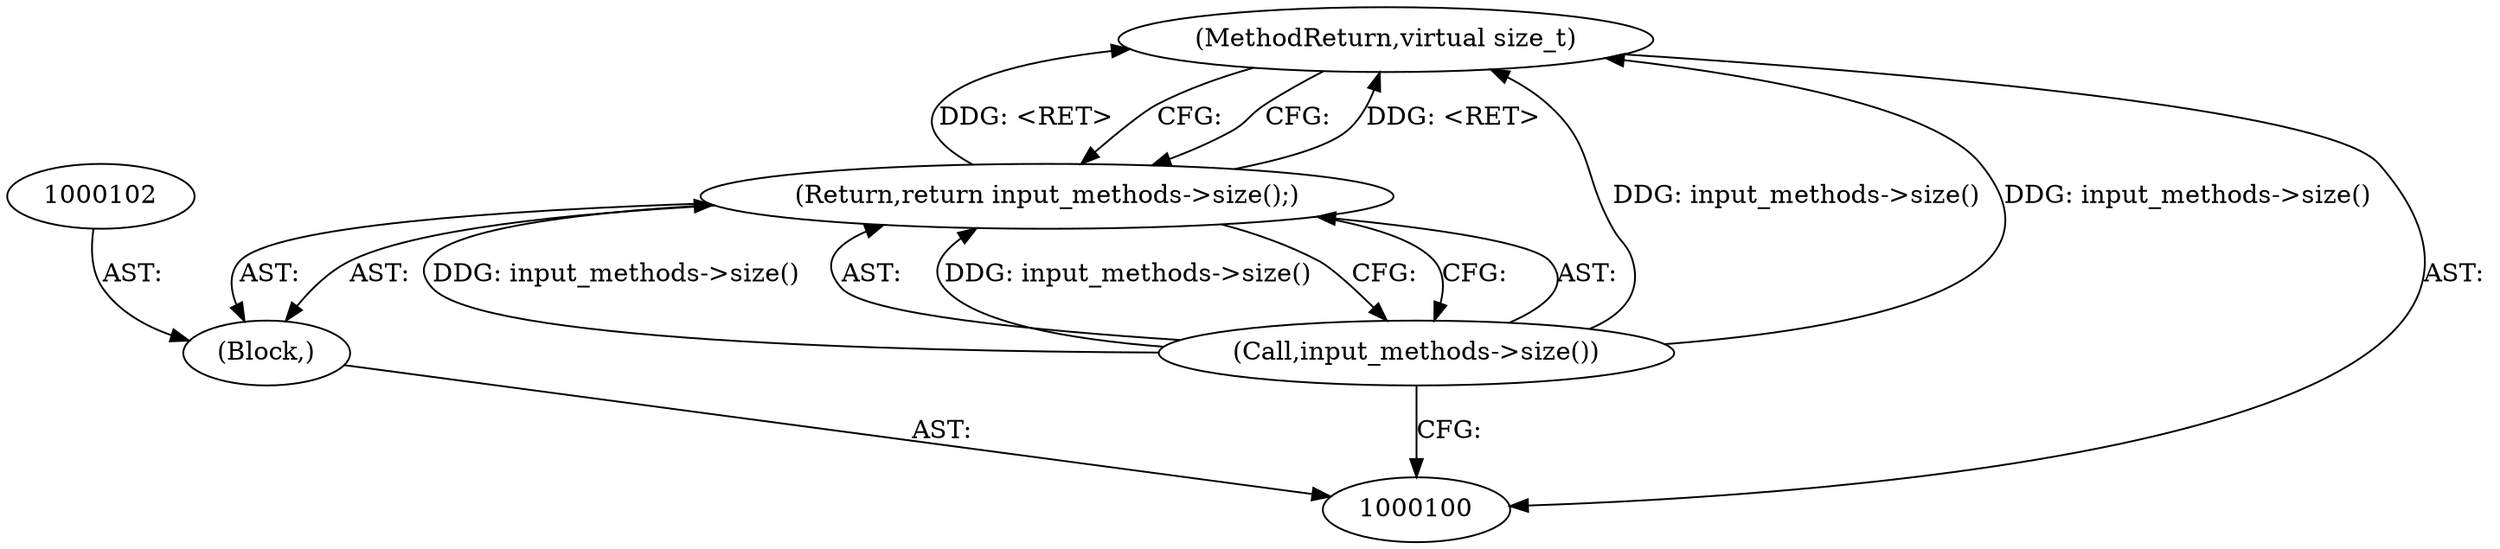 digraph "1_Chrome_dc7b094a338c6c521f918f478e993f0f74bbea0d_14" {
"1000105" [label="(MethodReturn,virtual size_t)"];
"1000101" [label="(Block,)"];
"1000104" [label="(Call,input_methods->size())"];
"1000103" [label="(Return,return input_methods->size();)"];
"1000105" -> "1000100"  [label="AST: "];
"1000105" -> "1000103"  [label="CFG: "];
"1000103" -> "1000105"  [label="DDG: <RET>"];
"1000104" -> "1000105"  [label="DDG: input_methods->size()"];
"1000101" -> "1000100"  [label="AST: "];
"1000102" -> "1000101"  [label="AST: "];
"1000103" -> "1000101"  [label="AST: "];
"1000104" -> "1000103"  [label="AST: "];
"1000104" -> "1000100"  [label="CFG: "];
"1000103" -> "1000104"  [label="CFG: "];
"1000104" -> "1000105"  [label="DDG: input_methods->size()"];
"1000104" -> "1000103"  [label="DDG: input_methods->size()"];
"1000103" -> "1000101"  [label="AST: "];
"1000103" -> "1000104"  [label="CFG: "];
"1000104" -> "1000103"  [label="AST: "];
"1000105" -> "1000103"  [label="CFG: "];
"1000103" -> "1000105"  [label="DDG: <RET>"];
"1000104" -> "1000103"  [label="DDG: input_methods->size()"];
}

